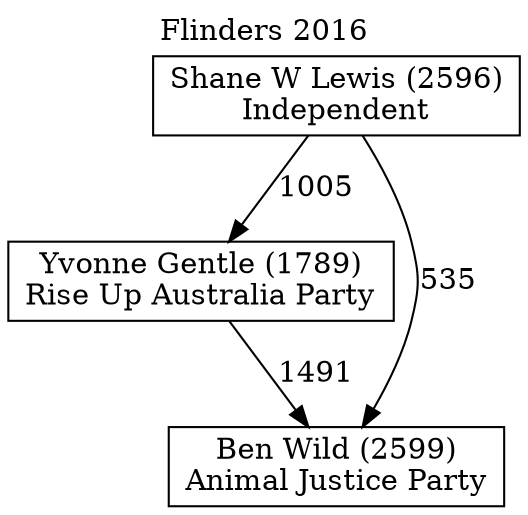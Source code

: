 // House preference flow
digraph "Ben Wild (2599)_Flinders_2016" {
	graph [label="Flinders 2016" labelloc=t mclimit=10]
	node [shape=box]
	"Shane W Lewis (2596)" [label="Shane W Lewis (2596)
Independent"]
	"Yvonne Gentle (1789)" [label="Yvonne Gentle (1789)
Rise Up Australia Party"]
	"Ben Wild (2599)" [label="Ben Wild (2599)
Animal Justice Party"]
	"Shane W Lewis (2596)" -> "Ben Wild (2599)" [label=535]
	"Yvonne Gentle (1789)" -> "Ben Wild (2599)" [label=1491]
	"Shane W Lewis (2596)" -> "Yvonne Gentle (1789)" [label=1005]
}
